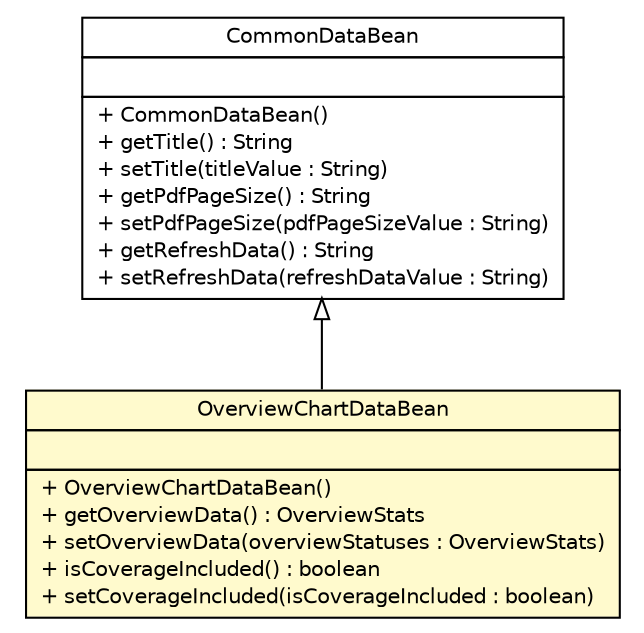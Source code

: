 #!/usr/local/bin/dot
#
# Class diagram 
# Generated by UMLGraph version R5_6 (http://www.umlgraph.org/)
#

digraph G {
	edge [fontname="Helvetica",fontsize=10,labelfontname="Helvetica",labelfontsize=10];
	node [fontname="Helvetica",fontsize=10,shape=plaintext];
	nodesep=0.25;
	ranksep=0.5;
	// com.github.mkolisnyk.cucumber.reporting.types.beans.OverviewChartDataBean
	c10222 [label=<<table title="com.github.mkolisnyk.cucumber.reporting.types.beans.OverviewChartDataBean" border="0" cellborder="1" cellspacing="0" cellpadding="2" port="p" bgcolor="lemonChiffon" href="./OverviewChartDataBean.html">
		<tr><td><table border="0" cellspacing="0" cellpadding="1">
<tr><td align="center" balign="center"> OverviewChartDataBean </td></tr>
		</table></td></tr>
		<tr><td><table border="0" cellspacing="0" cellpadding="1">
<tr><td align="left" balign="left">  </td></tr>
		</table></td></tr>
		<tr><td><table border="0" cellspacing="0" cellpadding="1">
<tr><td align="left" balign="left"> + OverviewChartDataBean() </td></tr>
<tr><td align="left" balign="left"> + getOverviewData() : OverviewStats </td></tr>
<tr><td align="left" balign="left"> + setOverviewData(overviewStatuses : OverviewStats) </td></tr>
<tr><td align="left" balign="left"> + isCoverageIncluded() : boolean </td></tr>
<tr><td align="left" balign="left"> + setCoverageIncluded(isCoverageIncluded : boolean) </td></tr>
		</table></td></tr>
		</table>>, URL="./OverviewChartDataBean.html", fontname="Helvetica", fontcolor="black", fontsize=10.0];
	// com.github.mkolisnyk.cucumber.reporting.types.beans.CommonDataBean
	c10231 [label=<<table title="com.github.mkolisnyk.cucumber.reporting.types.beans.CommonDataBean" border="0" cellborder="1" cellspacing="0" cellpadding="2" port="p" href="./CommonDataBean.html">
		<tr><td><table border="0" cellspacing="0" cellpadding="1">
<tr><td align="center" balign="center"> CommonDataBean </td></tr>
		</table></td></tr>
		<tr><td><table border="0" cellspacing="0" cellpadding="1">
<tr><td align="left" balign="left">  </td></tr>
		</table></td></tr>
		<tr><td><table border="0" cellspacing="0" cellpadding="1">
<tr><td align="left" balign="left"> + CommonDataBean() </td></tr>
<tr><td align="left" balign="left"> + getTitle() : String </td></tr>
<tr><td align="left" balign="left"> + setTitle(titleValue : String) </td></tr>
<tr><td align="left" balign="left"> + getPdfPageSize() : String </td></tr>
<tr><td align="left" balign="left"> + setPdfPageSize(pdfPageSizeValue : String) </td></tr>
<tr><td align="left" balign="left"> + getRefreshData() : String </td></tr>
<tr><td align="left" balign="left"> + setRefreshData(refreshDataValue : String) </td></tr>
		</table></td></tr>
		</table>>, URL="./CommonDataBean.html", fontname="Helvetica", fontcolor="black", fontsize=10.0];
	//com.github.mkolisnyk.cucumber.reporting.types.beans.OverviewChartDataBean extends com.github.mkolisnyk.cucumber.reporting.types.beans.CommonDataBean
	c10231:p -> c10222:p [dir=back,arrowtail=empty];
}


